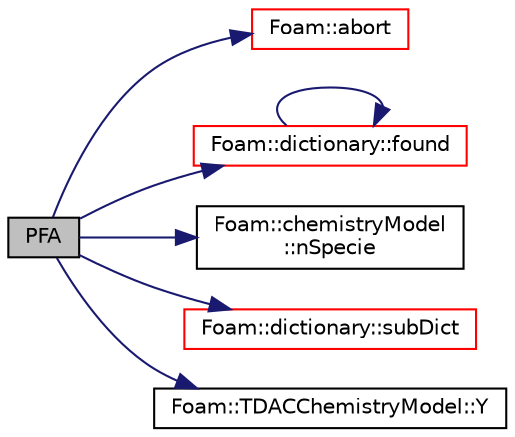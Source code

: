 digraph "PFA"
{
  bgcolor="transparent";
  edge [fontname="Helvetica",fontsize="10",labelfontname="Helvetica",labelfontsize="10"];
  node [fontname="Helvetica",fontsize="10",shape=record];
  rankdir="LR";
  Node0 [label="PFA",height=0.2,width=0.4,color="black", fillcolor="grey75", style="filled", fontcolor="black"];
  Node0 -> Node1 [color="midnightblue",fontsize="10",style="solid",fontname="Helvetica"];
  Node1 [label="Foam::abort",height=0.2,width=0.4,color="red",URL="$a21851.html#a447107a607d03e417307c203fa5fb44b"];
  Node0 -> Node46 [color="midnightblue",fontsize="10",style="solid",fontname="Helvetica"];
  Node46 [label="Foam::dictionary::found",height=0.2,width=0.4,color="red",URL="$a27129.html#adcd3d5d43253006ef145e56b43025d28",tooltip="Search dictionary for given keyword. "];
  Node46 -> Node46 [color="midnightblue",fontsize="10",style="solid",fontname="Helvetica"];
  Node0 -> Node48 [color="midnightblue",fontsize="10",style="solid",fontname="Helvetica"];
  Node48 [label="Foam::chemistryModel\l::nSpecie",height=0.2,width=0.4,color="black",URL="$a31053.html#ac458e18c564ff62011637494efdd5a53",tooltip="The number of species. "];
  Node0 -> Node49 [color="midnightblue",fontsize="10",style="solid",fontname="Helvetica"];
  Node49 [label="Foam::dictionary::subDict",height=0.2,width=0.4,color="red",URL="$a27129.html#aaa26b5f2da6aff5a6a59af5407f1bf59",tooltip="Find and return a sub-dictionary. "];
  Node0 -> Node54 [color="midnightblue",fontsize="10",style="solid",fontname="Helvetica"];
  Node54 [label="Foam::TDACChemistryModel::Y",height=0.2,width=0.4,color="black",URL="$a31065.html#a98fc615b86ae04a5a00a36c8fb619a16"];
}
